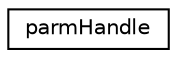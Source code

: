 digraph "Graphical Class Hierarchy"
{
  edge [fontname="Helvetica",fontsize="10",labelfontname="Helvetica",labelfontsize="10"];
  node [fontname="Helvetica",fontsize="10",shape=record];
  rankdir="LR";
  Node1 [label="parmHandle",height=0.2,width=0.4,color="black", fillcolor="white", style="filled",URL="$structparm_handle.html",tooltip="Parameter set handle structure, multiple handles can reference the same parameter set..."];
}

